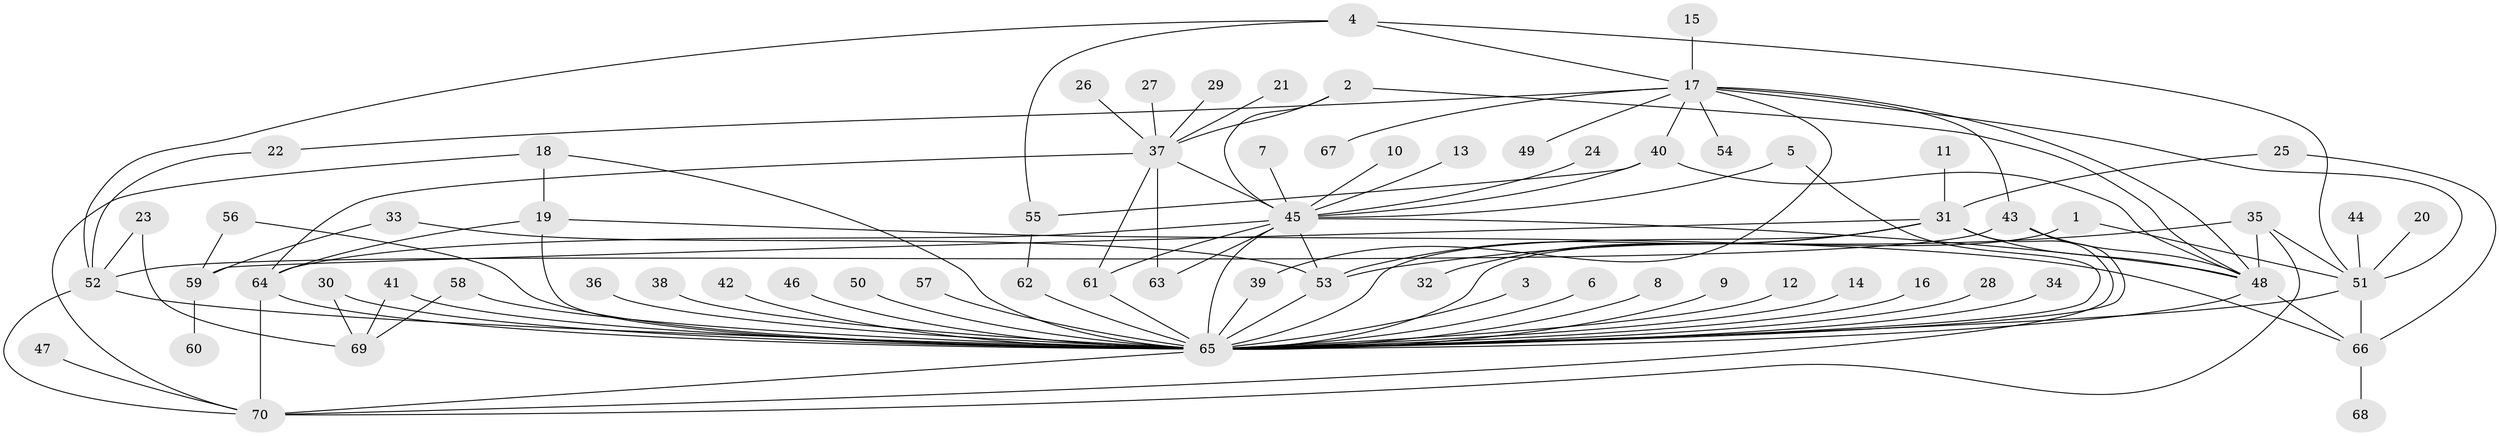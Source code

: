 // original degree distribution, {6: 0.022058823529411766, 5: 0.0661764705882353, 46: 0.007352941176470588, 10: 0.014705882352941176, 13: 0.007352941176470588, 3: 0.10294117647058823, 11: 0.007352941176470588, 4: 0.029411764705882353, 2: 0.2426470588235294, 7: 0.007352941176470588, 9: 0.007352941176470588, 1: 0.47794117647058826, 16: 0.007352941176470588}
// Generated by graph-tools (version 1.1) at 2025/01/03/09/25 03:01:53]
// undirected, 70 vertices, 111 edges
graph export_dot {
graph [start="1"]
  node [color=gray90,style=filled];
  1;
  2;
  3;
  4;
  5;
  6;
  7;
  8;
  9;
  10;
  11;
  12;
  13;
  14;
  15;
  16;
  17;
  18;
  19;
  20;
  21;
  22;
  23;
  24;
  25;
  26;
  27;
  28;
  29;
  30;
  31;
  32;
  33;
  34;
  35;
  36;
  37;
  38;
  39;
  40;
  41;
  42;
  43;
  44;
  45;
  46;
  47;
  48;
  49;
  50;
  51;
  52;
  53;
  54;
  55;
  56;
  57;
  58;
  59;
  60;
  61;
  62;
  63;
  64;
  65;
  66;
  67;
  68;
  69;
  70;
  1 -- 51 [weight=1.0];
  1 -- 65 [weight=1.0];
  2 -- 37 [weight=1.0];
  2 -- 45 [weight=1.0];
  2 -- 48 [weight=1.0];
  3 -- 65 [weight=1.0];
  4 -- 17 [weight=1.0];
  4 -- 51 [weight=1.0];
  4 -- 52 [weight=1.0];
  4 -- 55 [weight=1.0];
  5 -- 45 [weight=1.0];
  5 -- 65 [weight=1.0];
  6 -- 65 [weight=1.0];
  7 -- 45 [weight=1.0];
  8 -- 65 [weight=1.0];
  9 -- 65 [weight=1.0];
  10 -- 45 [weight=1.0];
  11 -- 31 [weight=1.0];
  12 -- 65 [weight=1.0];
  13 -- 45 [weight=1.0];
  14 -- 65 [weight=1.0];
  15 -- 17 [weight=1.0];
  16 -- 65 [weight=1.0];
  17 -- 22 [weight=1.0];
  17 -- 39 [weight=1.0];
  17 -- 40 [weight=1.0];
  17 -- 43 [weight=1.0];
  17 -- 48 [weight=1.0];
  17 -- 49 [weight=1.0];
  17 -- 51 [weight=1.0];
  17 -- 54 [weight=1.0];
  17 -- 67 [weight=1.0];
  18 -- 19 [weight=1.0];
  18 -- 65 [weight=1.0];
  18 -- 70 [weight=1.0];
  19 -- 64 [weight=1.0];
  19 -- 65 [weight=1.0];
  19 -- 66 [weight=1.0];
  20 -- 51 [weight=1.0];
  21 -- 37 [weight=1.0];
  22 -- 52 [weight=1.0];
  23 -- 52 [weight=1.0];
  23 -- 69 [weight=1.0];
  24 -- 45 [weight=1.0];
  25 -- 31 [weight=1.0];
  25 -- 66 [weight=1.0];
  26 -- 37 [weight=1.0];
  27 -- 37 [weight=1.0];
  28 -- 65 [weight=1.0];
  29 -- 37 [weight=1.0];
  30 -- 65 [weight=1.0];
  30 -- 69 [weight=1.0];
  31 -- 32 [weight=1.0];
  31 -- 48 [weight=1.0];
  31 -- 53 [weight=1.0];
  31 -- 59 [weight=1.0];
  31 -- 65 [weight=1.0];
  31 -- 70 [weight=1.0];
  33 -- 53 [weight=1.0];
  33 -- 59 [weight=1.0];
  34 -- 65 [weight=1.0];
  35 -- 48 [weight=1.0];
  35 -- 51 [weight=1.0];
  35 -- 53 [weight=1.0];
  35 -- 70 [weight=1.0];
  36 -- 65 [weight=1.0];
  37 -- 45 [weight=1.0];
  37 -- 61 [weight=1.0];
  37 -- 63 [weight=1.0];
  37 -- 64 [weight=1.0];
  38 -- 65 [weight=1.0];
  39 -- 65 [weight=2.0];
  40 -- 45 [weight=1.0];
  40 -- 48 [weight=2.0];
  40 -- 55 [weight=1.0];
  41 -- 65 [weight=1.0];
  41 -- 69 [weight=1.0];
  42 -- 65 [weight=1.0];
  43 -- 48 [weight=1.0];
  43 -- 52 [weight=1.0];
  43 -- 65 [weight=1.0];
  44 -- 51 [weight=1.0];
  45 -- 48 [weight=1.0];
  45 -- 53 [weight=1.0];
  45 -- 61 [weight=1.0];
  45 -- 63 [weight=1.0];
  45 -- 64 [weight=1.0];
  45 -- 65 [weight=1.0];
  46 -- 65 [weight=1.0];
  47 -- 70 [weight=1.0];
  48 -- 65 [weight=1.0];
  48 -- 66 [weight=1.0];
  50 -- 65 [weight=1.0];
  51 -- 65 [weight=1.0];
  51 -- 66 [weight=1.0];
  52 -- 65 [weight=1.0];
  52 -- 70 [weight=1.0];
  53 -- 65 [weight=2.0];
  55 -- 62 [weight=1.0];
  56 -- 59 [weight=1.0];
  56 -- 65 [weight=1.0];
  57 -- 65 [weight=1.0];
  58 -- 65 [weight=1.0];
  58 -- 69 [weight=1.0];
  59 -- 60 [weight=1.0];
  61 -- 65 [weight=2.0];
  62 -- 65 [weight=1.0];
  64 -- 65 [weight=2.0];
  64 -- 70 [weight=1.0];
  65 -- 70 [weight=1.0];
  66 -- 68 [weight=1.0];
}
